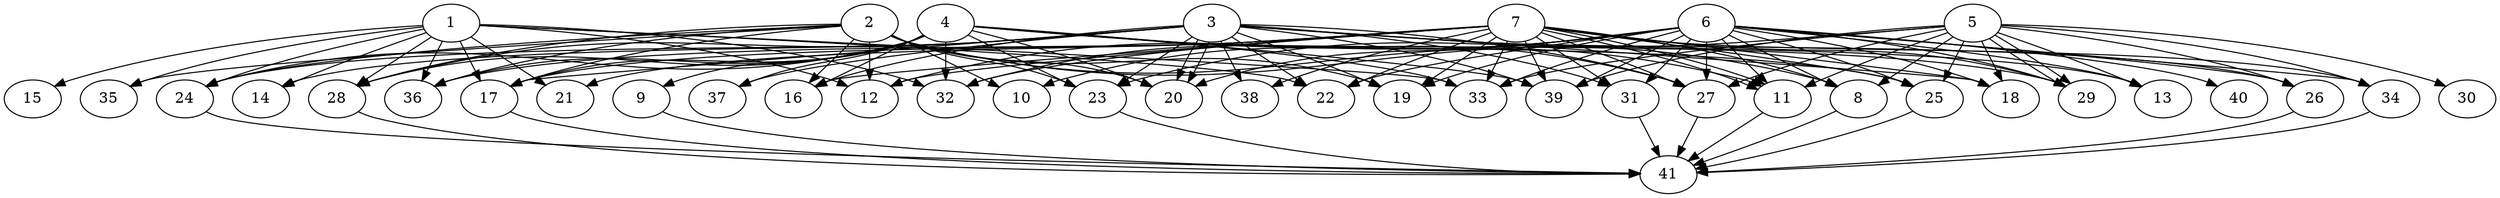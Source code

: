 // DAG (tier=3-complex, mode=data, n=41, ccr=0.514, fat=0.852, density=0.686, regular=0.299, jump=0.303, mindata=4194304, maxdata=33554432)
// DAG automatically generated by daggen at Sun Aug 24 16:33:35 2025
// /home/ermia/Project/Environments/daggen/bin/daggen --dot --ccr 0.514 --fat 0.852 --regular 0.299 --density 0.686 --jump 0.303 --mindata 4194304 --maxdata 33554432 -n 41 
digraph G {
  1 [size="72734248466643968", alpha="0.04", expect_size="36367124233321984"]
  1 -> 12 [size ="2791787873697792"]
  1 -> 14 [size ="2791787873697792"]
  1 -> 15 [size ="2791787873697792"]
  1 -> 17 [size ="2791787873697792"]
  1 -> 21 [size ="2791787873697792"]
  1 -> 22 [size ="2791787873697792"]
  1 -> 24 [size ="2791787873697792"]
  1 -> 28 [size ="2791787873697792"]
  1 -> 32 [size ="2791787873697792"]
  1 -> 33 [size ="2791787873697792"]
  1 -> 35 [size ="2791787873697792"]
  1 -> 36 [size ="2791787873697792"]
  2 [size="44827353748889552", alpha="0.15", expect_size="22413676874444776"]
  2 -> 8 [size ="1133251691282432"]
  2 -> 10 [size ="1133251691282432"]
  2 -> 11 [size ="1133251691282432"]
  2 -> 12 [size ="1133251691282432"]
  2 -> 16 [size ="1133251691282432"]
  2 -> 17 [size ="1133251691282432"]
  2 -> 19 [size ="1133251691282432"]
  2 -> 20 [size ="1133251691282432"]
  2 -> 23 [size ="1133251691282432"]
  2 -> 24 [size ="1133251691282432"]
  2 -> 28 [size ="1133251691282432"]
  2 -> 35 [size ="1133251691282432"]
  2 -> 36 [size ="1133251691282432"]
  3 [size="1029868047415209216", alpha="0.09", expect_size="514934023707604608"]
  3 -> 13 [size ="1063193686310912"]
  3 -> 14 [size ="1063193686310912"]
  3 -> 16 [size ="1063193686310912"]
  3 -> 17 [size ="1063193686310912"]
  3 -> 18 [size ="1063193686310912"]
  3 -> 19 [size ="1063193686310912"]
  3 -> 20 [size ="1063193686310912"]
  3 -> 20 [size ="1063193686310912"]
  3 -> 22 [size ="1063193686310912"]
  3 -> 23 [size ="1063193686310912"]
  3 -> 24 [size ="1063193686310912"]
  3 -> 26 [size ="1063193686310912"]
  3 -> 27 [size ="1063193686310912"]
  3 -> 28 [size ="1063193686310912"]
  3 -> 31 [size ="1063193686310912"]
  3 -> 37 [size ="1063193686310912"]
  3 -> 38 [size ="1063193686310912"]
  3 -> 39 [size ="1063193686310912"]
  4 [size="34714181963464412", alpha="0.10", expect_size="17357090981732206"]
  4 -> 9 [size ="597692354920448"]
  4 -> 16 [size ="597692354920448"]
  4 -> 17 [size ="597692354920448"]
  4 -> 20 [size ="597692354920448"]
  4 -> 23 [size ="597692354920448"]
  4 -> 24 [size ="597692354920448"]
  4 -> 25 [size ="597692354920448"]
  4 -> 27 [size ="597692354920448"]
  4 -> 28 [size ="597692354920448"]
  4 -> 29 [size ="597692354920448"]
  4 -> 32 [size ="597692354920448"]
  4 -> 33 [size ="597692354920448"]
  4 -> 36 [size ="597692354920448"]
  4 -> 37 [size ="597692354920448"]
  4 -> 39 [size ="597692354920448"]
  5 [size="1700464648228381952", alpha="0.08", expect_size="850232324114190976"]
  5 -> 8 [size ="1460081254203392"]
  5 -> 11 [size ="1460081254203392"]
  5 -> 13 [size ="1460081254203392"]
  5 -> 18 [size ="1460081254203392"]
  5 -> 23 [size ="1460081254203392"]
  5 -> 25 [size ="1460081254203392"]
  5 -> 26 [size ="1460081254203392"]
  5 -> 27 [size ="1460081254203392"]
  5 -> 29 [size ="1460081254203392"]
  5 -> 29 [size ="1460081254203392"]
  5 -> 30 [size ="1460081254203392"]
  5 -> 33 [size ="1460081254203392"]
  5 -> 34 [size ="1460081254203392"]
  5 -> 39 [size ="1460081254203392"]
  6 [size="33490471591145319170048", alpha="0.04", expect_size="16745235795572659585024"]
  6 -> 8 [size ="8311973737398272"]
  6 -> 10 [size ="8311973737398272"]
  6 -> 11 [size ="8311973737398272"]
  6 -> 12 [size ="8311973737398272"]
  6 -> 13 [size ="8311973737398272"]
  6 -> 18 [size ="8311973737398272"]
  6 -> 19 [size ="8311973737398272"]
  6 -> 20 [size ="8311973737398272"]
  6 -> 22 [size ="8311973737398272"]
  6 -> 25 [size ="8311973737398272"]
  6 -> 26 [size ="8311973737398272"]
  6 -> 27 [size ="8311973737398272"]
  6 -> 29 [size ="8311973737398272"]
  6 -> 31 [size ="8311973737398272"]
  6 -> 32 [size ="8311973737398272"]
  6 -> 33 [size ="8311973737398272"]
  6 -> 34 [size ="8311973737398272"]
  6 -> 39 [size ="8311973737398272"]
  6 -> 40 [size ="8311973737398272"]
  7 [size="4661239075074870345728", alpha="0.15", expect_size="2330619537537435172864"]
  7 -> 8 [size ="2232325769265152"]
  7 -> 11 [size ="2232325769265152"]
  7 -> 11 [size ="2232325769265152"]
  7 -> 12 [size ="2232325769265152"]
  7 -> 16 [size ="2232325769265152"]
  7 -> 17 [size ="2232325769265152"]
  7 -> 18 [size ="2232325769265152"]
  7 -> 19 [size ="2232325769265152"]
  7 -> 21 [size ="2232325769265152"]
  7 -> 22 [size ="2232325769265152"]
  7 -> 25 [size ="2232325769265152"]
  7 -> 27 [size ="2232325769265152"]
  7 -> 29 [size ="2232325769265152"]
  7 -> 31 [size ="2232325769265152"]
  7 -> 32 [size ="2232325769265152"]
  7 -> 33 [size ="2232325769265152"]
  7 -> 34 [size ="2232325769265152"]
  7 -> 36 [size ="2232325769265152"]
  7 -> 38 [size ="2232325769265152"]
  7 -> 39 [size ="2232325769265152"]
  8 [size="12074318551686070", alpha="0.13", expect_size="6037159275843035"]
  8 -> 41 [size ="675406499807232"]
  9 [size="3210444665897599488", alpha="0.15", expect_size="1605222332948799744"]
  9 -> 41 [size ="2838812455600128"]
  10 [size="5594420213879471104", alpha="0.02", expect_size="2797210106939735552"]
  11 [size="1357951166285469696", alpha="0.11", expect_size="678975583142734848"]
  11 -> 41 [size ="1932243115180032"]
  12 [size="60305046524925752", alpha="0.07", expect_size="30152523262462876"]
  13 [size="2145842417232420798464", alpha="0.05", expect_size="1072921208616210399232"]
  14 [size="4020872341842986496", alpha="0.19", expect_size="2010436170921493248"]
  15 [size="7440052347431508992", alpha="0.14", expect_size="3720026173715754496"]
  16 [size="35385966518193402937344", alpha="0.09", expect_size="17692983259096701468672"]
  17 [size="163926906952190016", alpha="0.16", expect_size="81963453476095008"]
  17 -> 41 [size ="8461035920949248"]
  18 [size="4086054811167529984", alpha="0.15", expect_size="2043027405583764992"]
  19 [size="210520656100836192", alpha="0.17", expect_size="105260328050418096"]
  20 [size="58991193026230064", alpha="0.14", expect_size="29495596513115032"]
  21 [size="111866604149519520", alpha="0.18", expect_size="55933302074759760"]
  22 [size="2159157869311009226752", alpha="0.16", expect_size="1079578934655504613376"]
  23 [size="1441493690505469440", alpha="0.04", expect_size="720746845252734720"]
  23 -> 41 [size ="879265738391552"]
  24 [size="1741917295712887808", alpha="0.03", expect_size="870958647856443904"]
  24 -> 41 [size ="695118721974272"]
  25 [size="514368568490613632", alpha="0.08", expect_size="257184284245306816"]
  25 -> 41 [size ="198135565516800"]
  26 [size="220313635105465344", alpha="0.09", expect_size="110156817552732672"]
  26 -> 41 [size ="4026200187994112"]
  27 [size="1574940766934161948672", alpha="0.13", expect_size="787470383467080974336"]
  27 -> 41 [size ="1082927718858752"]
  28 [size="10302728411814467584", alpha="0.03", expect_size="5151364205907233792"]
  28 -> 41 [size ="5738073925091328"]
  29 [size="5054103982631808925696", alpha="0.15", expect_size="2527051991315904462848"]
  30 [size="19355211974156746752000", alpha="0.20", expect_size="9677605987078373376000"]
  31 [size="711866145596208256", alpha="0.10", expect_size="355933072798104128"]
  31 -> 41 [size ="1582051950067712"]
  32 [size="24759501033642999676928", alpha="0.18", expect_size="12379750516821499838464"]
  33 [size="10861733404998916096", alpha="0.07", expect_size="5430866702499458048"]
  34 [size="69121296316485512", alpha="0.14", expect_size="34560648158242756"]
  34 -> 41 [size ="2241640815132672"]
  35 [size="23801343338770809749504", alpha="0.12", expect_size="11900671669385404874752"]
  36 [size="214312309332786656", alpha="0.02", expect_size="107156154666393328"]
  37 [size="20871046452348768", alpha="0.17", expect_size="10435523226174384"]
  38 [size="11811477273104613376000", alpha="0.19", expect_size="5905738636552306688000"]
  39 [size="19869540079733600", alpha="0.05", expect_size="9934770039866800"]
  40 [size="5377522167597165568", alpha="0.12", expect_size="2688761083798582784"]
  41 [size="16427354960166912000000", alpha="0.03", expect_size="8213677480083456000000"]
}